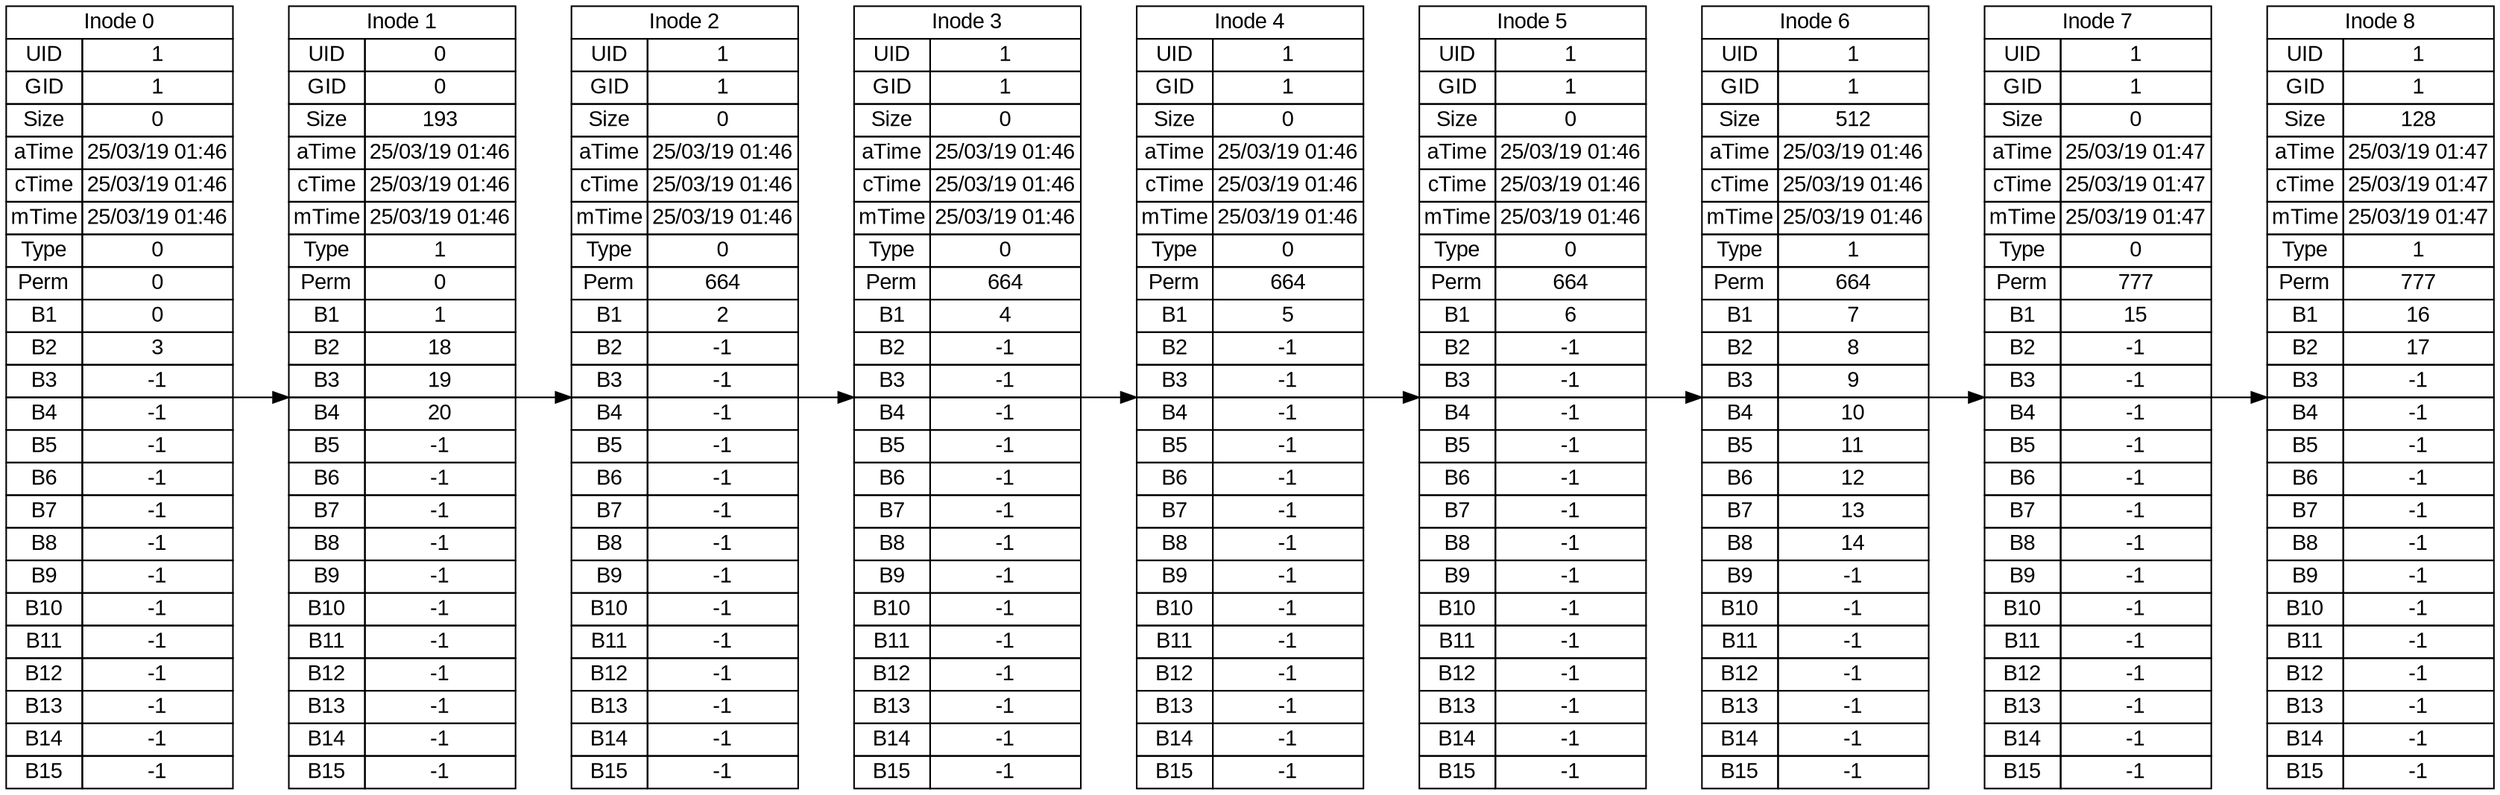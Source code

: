digraph g {
rankdir = LR;
graph [fontname = "arial"];
node [fontname = "arial"];
edge [fontname = "arial"];
	in0 [shape=none, margin=0, label =<
		<table border="0" cellborder="1" cellspacing="0">
			<tr> <td colspan = "2">Inode 0</td> </tr>
			<tr> <td>UID</td> <td>1</td> </tr>
			<tr> <td>GID</td> <td>1</td> </tr>
			<tr> <td>Size</td> <td>0</td> </tr>
			<tr> <td>aTime</td> <td>25/03/19 01:46</td> </tr>
			<tr> <td>cTime</td> <td>25/03/19 01:46</td> </tr>
			<tr> <td>mTime</td> <td>25/03/19 01:46</td> </tr>
			<tr> <td>Type</td> <td>0</td> </tr>
			<tr> <td>Perm</td> <td>0</td> </tr>
			<tr> <td>B1</td> <td>0</td> </tr>
			<tr> <td>B2</td> <td>3</td> </tr>
			<tr> <td>B3</td> <td>-1</td> </tr>
			<tr> <td>B4</td> <td>-1</td> </tr>
			<tr> <td>B5</td> <td>-1</td> </tr>
			<tr> <td>B6</td> <td>-1</td> </tr>
			<tr> <td>B7</td> <td>-1</td> </tr>
			<tr> <td>B8</td> <td>-1</td> </tr>
			<tr> <td>B9</td> <td>-1</td> </tr>
			<tr> <td>B10</td> <td>-1</td> </tr>
			<tr> <td>B11</td> <td>-1</td> </tr>
			<tr> <td>B12</td> <td>-1</td> </tr>
			<tr> <td>B13</td> <td>-1</td> </tr>
			<tr> <td>B14</td> <td>-1</td> </tr>
			<tr> <td>B15</td> <td>-1</td> </tr>
	</table> >];

	in1 [shape=none, margin=0, label =<
		<table border="0" cellborder="1" cellspacing="0">
			<tr> <td colspan = "2">Inode 1</td> </tr>
			<tr> <td>UID</td> <td>0</td> </tr>
			<tr> <td>GID</td> <td>0</td> </tr>
			<tr> <td>Size</td> <td>193</td> </tr>
			<tr> <td>aTime</td> <td>25/03/19 01:46</td> </tr>
			<tr> <td>cTime</td> <td>25/03/19 01:46</td> </tr>
			<tr> <td>mTime</td> <td>25/03/19 01:46</td> </tr>
			<tr> <td>Type</td> <td>1</td> </tr>
			<tr> <td>Perm</td> <td>0</td> </tr>
			<tr> <td>B1</td> <td>1</td> </tr>
			<tr> <td>B2</td> <td>18</td> </tr>
			<tr> <td>B3</td> <td>19</td> </tr>
			<tr> <td>B4</td> <td>20</td> </tr>
			<tr> <td>B5</td> <td>-1</td> </tr>
			<tr> <td>B6</td> <td>-1</td> </tr>
			<tr> <td>B7</td> <td>-1</td> </tr>
			<tr> <td>B8</td> <td>-1</td> </tr>
			<tr> <td>B9</td> <td>-1</td> </tr>
			<tr> <td>B10</td> <td>-1</td> </tr>
			<tr> <td>B11</td> <td>-1</td> </tr>
			<tr> <td>B12</td> <td>-1</td> </tr>
			<tr> <td>B13</td> <td>-1</td> </tr>
			<tr> <td>B14</td> <td>-1</td> </tr>
			<tr> <td>B15</td> <td>-1</td> </tr>
	</table> >];

	in0 -> in1;
	in2 [shape=none, margin=0, label =<
		<table border="0" cellborder="1" cellspacing="0">
			<tr> <td colspan = "2">Inode 2</td> </tr>
			<tr> <td>UID</td> <td>1</td> </tr>
			<tr> <td>GID</td> <td>1</td> </tr>
			<tr> <td>Size</td> <td>0</td> </tr>
			<tr> <td>aTime</td> <td>25/03/19 01:46</td> </tr>
			<tr> <td>cTime</td> <td>25/03/19 01:46</td> </tr>
			<tr> <td>mTime</td> <td>25/03/19 01:46</td> </tr>
			<tr> <td>Type</td> <td>0</td> </tr>
			<tr> <td>Perm</td> <td>664</td> </tr>
			<tr> <td>B1</td> <td>2</td> </tr>
			<tr> <td>B2</td> <td>-1</td> </tr>
			<tr> <td>B3</td> <td>-1</td> </tr>
			<tr> <td>B4</td> <td>-1</td> </tr>
			<tr> <td>B5</td> <td>-1</td> </tr>
			<tr> <td>B6</td> <td>-1</td> </tr>
			<tr> <td>B7</td> <td>-1</td> </tr>
			<tr> <td>B8</td> <td>-1</td> </tr>
			<tr> <td>B9</td> <td>-1</td> </tr>
			<tr> <td>B10</td> <td>-1</td> </tr>
			<tr> <td>B11</td> <td>-1</td> </tr>
			<tr> <td>B12</td> <td>-1</td> </tr>
			<tr> <td>B13</td> <td>-1</td> </tr>
			<tr> <td>B14</td> <td>-1</td> </tr>
			<tr> <td>B15</td> <td>-1</td> </tr>
	</table> >];

	in1 -> in2;
	in3 [shape=none, margin=0, label =<
		<table border="0" cellborder="1" cellspacing="0">
			<tr> <td colspan = "2">Inode 3</td> </tr>
			<tr> <td>UID</td> <td>1</td> </tr>
			<tr> <td>GID</td> <td>1</td> </tr>
			<tr> <td>Size</td> <td>0</td> </tr>
			<tr> <td>aTime</td> <td>25/03/19 01:46</td> </tr>
			<tr> <td>cTime</td> <td>25/03/19 01:46</td> </tr>
			<tr> <td>mTime</td> <td>25/03/19 01:46</td> </tr>
			<tr> <td>Type</td> <td>0</td> </tr>
			<tr> <td>Perm</td> <td>664</td> </tr>
			<tr> <td>B1</td> <td>4</td> </tr>
			<tr> <td>B2</td> <td>-1</td> </tr>
			<tr> <td>B3</td> <td>-1</td> </tr>
			<tr> <td>B4</td> <td>-1</td> </tr>
			<tr> <td>B5</td> <td>-1</td> </tr>
			<tr> <td>B6</td> <td>-1</td> </tr>
			<tr> <td>B7</td> <td>-1</td> </tr>
			<tr> <td>B8</td> <td>-1</td> </tr>
			<tr> <td>B9</td> <td>-1</td> </tr>
			<tr> <td>B10</td> <td>-1</td> </tr>
			<tr> <td>B11</td> <td>-1</td> </tr>
			<tr> <td>B12</td> <td>-1</td> </tr>
			<tr> <td>B13</td> <td>-1</td> </tr>
			<tr> <td>B14</td> <td>-1</td> </tr>
			<tr> <td>B15</td> <td>-1</td> </tr>
	</table> >];

	in2 -> in3;
	in4 [shape=none, margin=0, label =<
		<table border="0" cellborder="1" cellspacing="0">
			<tr> <td colspan = "2">Inode 4</td> </tr>
			<tr> <td>UID</td> <td>1</td> </tr>
			<tr> <td>GID</td> <td>1</td> </tr>
			<tr> <td>Size</td> <td>0</td> </tr>
			<tr> <td>aTime</td> <td>25/03/19 01:46</td> </tr>
			<tr> <td>cTime</td> <td>25/03/19 01:46</td> </tr>
			<tr> <td>mTime</td> <td>25/03/19 01:46</td> </tr>
			<tr> <td>Type</td> <td>0</td> </tr>
			<tr> <td>Perm</td> <td>664</td> </tr>
			<tr> <td>B1</td> <td>5</td> </tr>
			<tr> <td>B2</td> <td>-1</td> </tr>
			<tr> <td>B3</td> <td>-1</td> </tr>
			<tr> <td>B4</td> <td>-1</td> </tr>
			<tr> <td>B5</td> <td>-1</td> </tr>
			<tr> <td>B6</td> <td>-1</td> </tr>
			<tr> <td>B7</td> <td>-1</td> </tr>
			<tr> <td>B8</td> <td>-1</td> </tr>
			<tr> <td>B9</td> <td>-1</td> </tr>
			<tr> <td>B10</td> <td>-1</td> </tr>
			<tr> <td>B11</td> <td>-1</td> </tr>
			<tr> <td>B12</td> <td>-1</td> </tr>
			<tr> <td>B13</td> <td>-1</td> </tr>
			<tr> <td>B14</td> <td>-1</td> </tr>
			<tr> <td>B15</td> <td>-1</td> </tr>
	</table> >];

	in3 -> in4;
	in5 [shape=none, margin=0, label =<
		<table border="0" cellborder="1" cellspacing="0">
			<tr> <td colspan = "2">Inode 5</td> </tr>
			<tr> <td>UID</td> <td>1</td> </tr>
			<tr> <td>GID</td> <td>1</td> </tr>
			<tr> <td>Size</td> <td>0</td> </tr>
			<tr> <td>aTime</td> <td>25/03/19 01:46</td> </tr>
			<tr> <td>cTime</td> <td>25/03/19 01:46</td> </tr>
			<tr> <td>mTime</td> <td>25/03/19 01:46</td> </tr>
			<tr> <td>Type</td> <td>0</td> </tr>
			<tr> <td>Perm</td> <td>664</td> </tr>
			<tr> <td>B1</td> <td>6</td> </tr>
			<tr> <td>B2</td> <td>-1</td> </tr>
			<tr> <td>B3</td> <td>-1</td> </tr>
			<tr> <td>B4</td> <td>-1</td> </tr>
			<tr> <td>B5</td> <td>-1</td> </tr>
			<tr> <td>B6</td> <td>-1</td> </tr>
			<tr> <td>B7</td> <td>-1</td> </tr>
			<tr> <td>B8</td> <td>-1</td> </tr>
			<tr> <td>B9</td> <td>-1</td> </tr>
			<tr> <td>B10</td> <td>-1</td> </tr>
			<tr> <td>B11</td> <td>-1</td> </tr>
			<tr> <td>B12</td> <td>-1</td> </tr>
			<tr> <td>B13</td> <td>-1</td> </tr>
			<tr> <td>B14</td> <td>-1</td> </tr>
			<tr> <td>B15</td> <td>-1</td> </tr>
	</table> >];

	in4 -> in5;
	in6 [shape=none, margin=0, label =<
		<table border="0" cellborder="1" cellspacing="0">
			<tr> <td colspan = "2">Inode 6</td> </tr>
			<tr> <td>UID</td> <td>1</td> </tr>
			<tr> <td>GID</td> <td>1</td> </tr>
			<tr> <td>Size</td> <td>512</td> </tr>
			<tr> <td>aTime</td> <td>25/03/19 01:46</td> </tr>
			<tr> <td>cTime</td> <td>25/03/19 01:46</td> </tr>
			<tr> <td>mTime</td> <td>25/03/19 01:46</td> </tr>
			<tr> <td>Type</td> <td>1</td> </tr>
			<tr> <td>Perm</td> <td>664</td> </tr>
			<tr> <td>B1</td> <td>7</td> </tr>
			<tr> <td>B2</td> <td>8</td> </tr>
			<tr> <td>B3</td> <td>9</td> </tr>
			<tr> <td>B4</td> <td>10</td> </tr>
			<tr> <td>B5</td> <td>11</td> </tr>
			<tr> <td>B6</td> <td>12</td> </tr>
			<tr> <td>B7</td> <td>13</td> </tr>
			<tr> <td>B8</td> <td>14</td> </tr>
			<tr> <td>B9</td> <td>-1</td> </tr>
			<tr> <td>B10</td> <td>-1</td> </tr>
			<tr> <td>B11</td> <td>-1</td> </tr>
			<tr> <td>B12</td> <td>-1</td> </tr>
			<tr> <td>B13</td> <td>-1</td> </tr>
			<tr> <td>B14</td> <td>-1</td> </tr>
			<tr> <td>B15</td> <td>-1</td> </tr>
	</table> >];

	in5 -> in6;
	in7 [shape=none, margin=0, label =<
		<table border="0" cellborder="1" cellspacing="0">
			<tr> <td colspan = "2">Inode 7</td> </tr>
			<tr> <td>UID</td> <td>1</td> </tr>
			<tr> <td>GID</td> <td>1</td> </tr>
			<tr> <td>Size</td> <td>0</td> </tr>
			<tr> <td>aTime</td> <td>25/03/19 01:47</td> </tr>
			<tr> <td>cTime</td> <td>25/03/19 01:47</td> </tr>
			<tr> <td>mTime</td> <td>25/03/19 01:47</td> </tr>
			<tr> <td>Type</td> <td>0</td> </tr>
			<tr> <td>Perm</td> <td>777</td> </tr>
			<tr> <td>B1</td> <td>15</td> </tr>
			<tr> <td>B2</td> <td>-1</td> </tr>
			<tr> <td>B3</td> <td>-1</td> </tr>
			<tr> <td>B4</td> <td>-1</td> </tr>
			<tr> <td>B5</td> <td>-1</td> </tr>
			<tr> <td>B6</td> <td>-1</td> </tr>
			<tr> <td>B7</td> <td>-1</td> </tr>
			<tr> <td>B8</td> <td>-1</td> </tr>
			<tr> <td>B9</td> <td>-1</td> </tr>
			<tr> <td>B10</td> <td>-1</td> </tr>
			<tr> <td>B11</td> <td>-1</td> </tr>
			<tr> <td>B12</td> <td>-1</td> </tr>
			<tr> <td>B13</td> <td>-1</td> </tr>
			<tr> <td>B14</td> <td>-1</td> </tr>
			<tr> <td>B15</td> <td>-1</td> </tr>
	</table> >];

	in6 -> in7;
	in8 [shape=none, margin=0, label =<
		<table border="0" cellborder="1" cellspacing="0">
			<tr> <td colspan = "2">Inode 8</td> </tr>
			<tr> <td>UID</td> <td>1</td> </tr>
			<tr> <td>GID</td> <td>1</td> </tr>
			<tr> <td>Size</td> <td>128</td> </tr>
			<tr> <td>aTime</td> <td>25/03/19 01:47</td> </tr>
			<tr> <td>cTime</td> <td>25/03/19 01:47</td> </tr>
			<tr> <td>mTime</td> <td>25/03/19 01:47</td> </tr>
			<tr> <td>Type</td> <td>1</td> </tr>
			<tr> <td>Perm</td> <td>777</td> </tr>
			<tr> <td>B1</td> <td>16</td> </tr>
			<tr> <td>B2</td> <td>17</td> </tr>
			<tr> <td>B3</td> <td>-1</td> </tr>
			<tr> <td>B4</td> <td>-1</td> </tr>
			<tr> <td>B5</td> <td>-1</td> </tr>
			<tr> <td>B6</td> <td>-1</td> </tr>
			<tr> <td>B7</td> <td>-1</td> </tr>
			<tr> <td>B8</td> <td>-1</td> </tr>
			<tr> <td>B9</td> <td>-1</td> </tr>
			<tr> <td>B10</td> <td>-1</td> </tr>
			<tr> <td>B11</td> <td>-1</td> </tr>
			<tr> <td>B12</td> <td>-1</td> </tr>
			<tr> <td>B13</td> <td>-1</td> </tr>
			<tr> <td>B14</td> <td>-1</td> </tr>
			<tr> <td>B15</td> <td>-1</td> </tr>
	</table> >];

	in7 -> in8;
}
